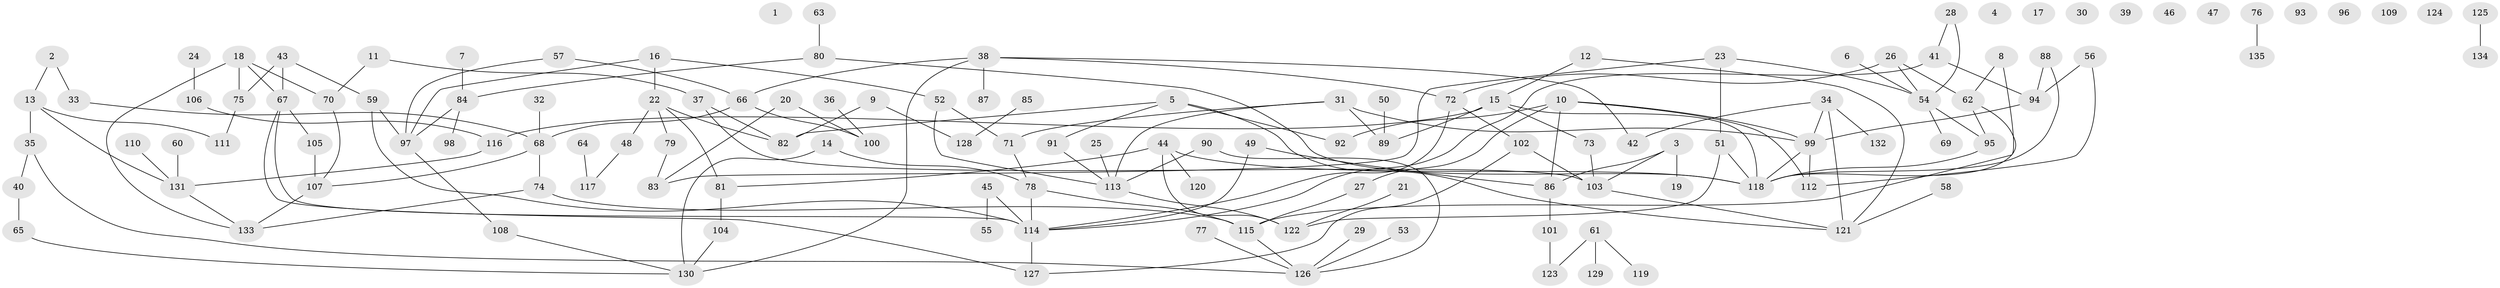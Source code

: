 // Generated by graph-tools (version 1.1) at 2025/39/03/09/25 04:39:05]
// undirected, 135 vertices, 171 edges
graph export_dot {
graph [start="1"]
  node [color=gray90,style=filled];
  1;
  2;
  3;
  4;
  5;
  6;
  7;
  8;
  9;
  10;
  11;
  12;
  13;
  14;
  15;
  16;
  17;
  18;
  19;
  20;
  21;
  22;
  23;
  24;
  25;
  26;
  27;
  28;
  29;
  30;
  31;
  32;
  33;
  34;
  35;
  36;
  37;
  38;
  39;
  40;
  41;
  42;
  43;
  44;
  45;
  46;
  47;
  48;
  49;
  50;
  51;
  52;
  53;
  54;
  55;
  56;
  57;
  58;
  59;
  60;
  61;
  62;
  63;
  64;
  65;
  66;
  67;
  68;
  69;
  70;
  71;
  72;
  73;
  74;
  75;
  76;
  77;
  78;
  79;
  80;
  81;
  82;
  83;
  84;
  85;
  86;
  87;
  88;
  89;
  90;
  91;
  92;
  93;
  94;
  95;
  96;
  97;
  98;
  99;
  100;
  101;
  102;
  103;
  104;
  105;
  106;
  107;
  108;
  109;
  110;
  111;
  112;
  113;
  114;
  115;
  116;
  117;
  118;
  119;
  120;
  121;
  122;
  123;
  124;
  125;
  126;
  127;
  128;
  129;
  130;
  131;
  132;
  133;
  134;
  135;
  2 -- 13;
  2 -- 33;
  3 -- 19;
  3 -- 86;
  3 -- 103;
  5 -- 82;
  5 -- 91;
  5 -- 92;
  5 -- 121;
  6 -- 54;
  7 -- 84;
  8 -- 62;
  8 -- 118;
  9 -- 82;
  9 -- 128;
  10 -- 27;
  10 -- 86;
  10 -- 92;
  10 -- 99;
  10 -- 112;
  11 -- 37;
  11 -- 70;
  12 -- 15;
  12 -- 121;
  13 -- 35;
  13 -- 111;
  13 -- 131;
  14 -- 78;
  14 -- 130;
  15 -- 73;
  15 -- 89;
  15 -- 116;
  15 -- 118;
  16 -- 22;
  16 -- 52;
  16 -- 97;
  18 -- 67;
  18 -- 70;
  18 -- 75;
  18 -- 133;
  20 -- 83;
  20 -- 100;
  21 -- 122;
  22 -- 48;
  22 -- 79;
  22 -- 81;
  22 -- 82;
  23 -- 51;
  23 -- 54;
  23 -- 83;
  24 -- 106;
  25 -- 113;
  26 -- 54;
  26 -- 62;
  26 -- 72;
  27 -- 115;
  28 -- 41;
  28 -- 54;
  29 -- 126;
  31 -- 71;
  31 -- 89;
  31 -- 99;
  31 -- 113;
  32 -- 68;
  33 -- 68;
  34 -- 42;
  34 -- 99;
  34 -- 121;
  34 -- 132;
  35 -- 40;
  35 -- 126;
  36 -- 100;
  37 -- 82;
  37 -- 103;
  38 -- 42;
  38 -- 66;
  38 -- 72;
  38 -- 87;
  38 -- 130;
  40 -- 65;
  41 -- 94;
  41 -- 114;
  43 -- 59;
  43 -- 67;
  43 -- 75;
  44 -- 81;
  44 -- 118;
  44 -- 120;
  44 -- 122;
  45 -- 55;
  45 -- 114;
  48 -- 117;
  49 -- 86;
  49 -- 114;
  50 -- 89;
  51 -- 118;
  51 -- 122;
  52 -- 71;
  52 -- 113;
  53 -- 126;
  54 -- 69;
  54 -- 95;
  56 -- 94;
  56 -- 112;
  57 -- 66;
  57 -- 97;
  58 -- 121;
  59 -- 97;
  59 -- 114;
  60 -- 131;
  61 -- 119;
  61 -- 123;
  61 -- 129;
  62 -- 95;
  62 -- 115;
  63 -- 80;
  64 -- 117;
  65 -- 130;
  66 -- 68;
  66 -- 100;
  67 -- 105;
  67 -- 114;
  67 -- 127;
  68 -- 74;
  68 -- 107;
  70 -- 107;
  71 -- 78;
  72 -- 102;
  72 -- 114;
  73 -- 103;
  74 -- 115;
  74 -- 133;
  75 -- 111;
  76 -- 135;
  77 -- 126;
  78 -- 114;
  78 -- 115;
  79 -- 83;
  80 -- 84;
  80 -- 118;
  81 -- 104;
  84 -- 97;
  84 -- 98;
  85 -- 128;
  86 -- 101;
  88 -- 94;
  88 -- 118;
  90 -- 113;
  90 -- 126;
  91 -- 113;
  94 -- 99;
  95 -- 118;
  97 -- 108;
  99 -- 112;
  99 -- 118;
  101 -- 123;
  102 -- 103;
  102 -- 127;
  103 -- 121;
  104 -- 130;
  105 -- 107;
  106 -- 116;
  107 -- 133;
  108 -- 130;
  110 -- 131;
  113 -- 122;
  114 -- 127;
  115 -- 126;
  116 -- 131;
  125 -- 134;
  131 -- 133;
}
